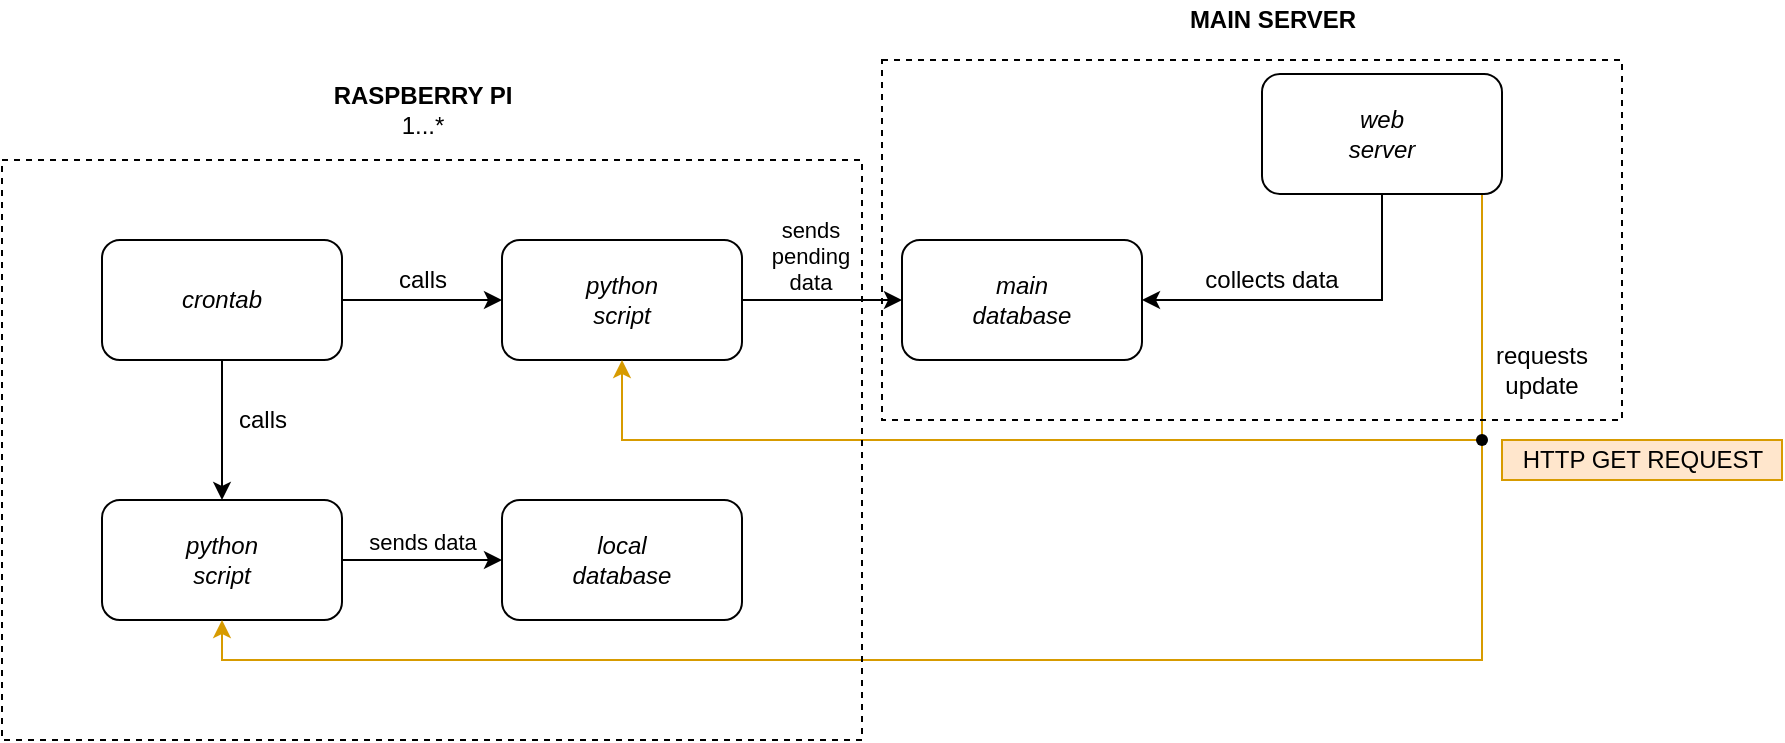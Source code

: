 <mxfile version="17.4.6" type="device"><diagram id="C5RBs43oDa-KdzZeNtuy" name="Page-1"><mxGraphModel dx="1426" dy="738" grid="1" gridSize="10" guides="1" tooltips="1" connect="1" arrows="1" fold="1" page="1" pageScale="1" pageWidth="1169" pageHeight="827" math="0" shadow="0"><root><mxCell id="WIyWlLk6GJQsqaUBKTNV-0"/><mxCell id="WIyWlLk6GJQsqaUBKTNV-1" parent="WIyWlLk6GJQsqaUBKTNV-0"/><mxCell id="PiFAELwR9zKjEJkJ5NC9-4" style="edgeStyle=orthogonalEdgeStyle;rounded=0;orthogonalLoop=1;jettySize=auto;html=1;exitX=0.5;exitY=1;exitDx=0;exitDy=0;entryX=0.5;entryY=0;entryDx=0;entryDy=0;" parent="WIyWlLk6GJQsqaUBKTNV-1" source="PiFAELwR9zKjEJkJ5NC9-1" target="PiFAELwR9zKjEJkJ5NC9-3" edge="1"><mxGeometry relative="1" as="geometry"/></mxCell><mxCell id="PiFAELwR9zKjEJkJ5NC9-12" style="edgeStyle=orthogonalEdgeStyle;rounded=0;orthogonalLoop=1;jettySize=auto;html=1;exitX=1;exitY=0.5;exitDx=0;exitDy=0;entryX=0;entryY=0.5;entryDx=0;entryDy=0;" parent="WIyWlLk6GJQsqaUBKTNV-1" source="PiFAELwR9zKjEJkJ5NC9-1" target="PiFAELwR9zKjEJkJ5NC9-11" edge="1"><mxGeometry relative="1" as="geometry"/></mxCell><mxCell id="PiFAELwR9zKjEJkJ5NC9-1" value="crontab" style="rounded=1;whiteSpace=wrap;html=1;fontStyle=2" parent="WIyWlLk6GJQsqaUBKTNV-1" vertex="1"><mxGeometry x="240" y="240" width="120" height="60" as="geometry"/></mxCell><mxCell id="PiFAELwR9zKjEJkJ5NC9-6" style="edgeStyle=orthogonalEdgeStyle;rounded=0;orthogonalLoop=1;jettySize=auto;html=1;exitX=1;exitY=0.5;exitDx=0;exitDy=0;" parent="WIyWlLk6GJQsqaUBKTNV-1" source="PiFAELwR9zKjEJkJ5NC9-3" edge="1"><mxGeometry relative="1" as="geometry"><mxPoint x="440" y="400" as="targetPoint"/></mxGeometry></mxCell><mxCell id="PiFAELwR9zKjEJkJ5NC9-7" value="sends data" style="edgeLabel;html=1;align=center;verticalAlign=middle;resizable=0;points=[];" parent="PiFAELwR9zKjEJkJ5NC9-6" vertex="1" connectable="0"><mxGeometry x="0.35" y="-2" relative="1" as="geometry"><mxPoint x="-14" y="-12" as="offset"/></mxGeometry></mxCell><mxCell id="PiFAELwR9zKjEJkJ5NC9-3" value="python&lt;br&gt;script" style="rounded=1;whiteSpace=wrap;html=1;fontStyle=2" parent="WIyWlLk6GJQsqaUBKTNV-1" vertex="1"><mxGeometry x="240" y="370" width="120" height="60" as="geometry"/></mxCell><mxCell id="PiFAELwR9zKjEJkJ5NC9-9" value="calls" style="text;html=1;align=center;verticalAlign=middle;resizable=0;points=[];autosize=1;strokeColor=none;fillColor=none;" parent="WIyWlLk6GJQsqaUBKTNV-1" vertex="1"><mxGeometry x="300" y="320" width="40" height="20" as="geometry"/></mxCell><mxCell id="PiFAELwR9zKjEJkJ5NC9-10" value="&lt;i&gt;local&lt;br&gt;database&lt;br&gt;&lt;/i&gt;" style="rounded=1;whiteSpace=wrap;html=1;" parent="WIyWlLk6GJQsqaUBKTNV-1" vertex="1"><mxGeometry x="440" y="370" width="120" height="60" as="geometry"/></mxCell><mxCell id="PiFAELwR9zKjEJkJ5NC9-15" style="edgeStyle=orthogonalEdgeStyle;rounded=0;orthogonalLoop=1;jettySize=auto;html=1;exitX=1;exitY=0.5;exitDx=0;exitDy=0;entryX=0;entryY=0.5;entryDx=0;entryDy=0;" parent="WIyWlLk6GJQsqaUBKTNV-1" source="PiFAELwR9zKjEJkJ5NC9-11" target="PiFAELwR9zKjEJkJ5NC9-14" edge="1"><mxGeometry relative="1" as="geometry"/></mxCell><mxCell id="PiFAELwR9zKjEJkJ5NC9-11" value="python&lt;br&gt;script" style="rounded=1;whiteSpace=wrap;html=1;fontStyle=2" parent="WIyWlLk6GJQsqaUBKTNV-1" vertex="1"><mxGeometry x="440" y="240" width="120" height="60" as="geometry"/></mxCell><mxCell id="PiFAELwR9zKjEJkJ5NC9-13" value="calls" style="text;html=1;align=center;verticalAlign=middle;resizable=0;points=[];autosize=1;strokeColor=none;fillColor=none;" parent="WIyWlLk6GJQsqaUBKTNV-1" vertex="1"><mxGeometry x="380" y="250" width="40" height="20" as="geometry"/></mxCell><mxCell id="PiFAELwR9zKjEJkJ5NC9-14" value="main&lt;br&gt;database" style="rounded=1;whiteSpace=wrap;html=1;fontStyle=2" parent="WIyWlLk6GJQsqaUBKTNV-1" vertex="1"><mxGeometry x="640" y="240" width="120" height="60" as="geometry"/></mxCell><mxCell id="PiFAELwR9zKjEJkJ5NC9-16" value="sends &lt;br&gt;pending &lt;br&gt;data" style="edgeLabel;html=1;align=center;verticalAlign=middle;resizable=0;points=[];" parent="WIyWlLk6GJQsqaUBKTNV-1" vertex="1" connectable="0"><mxGeometry x="600" y="250" as="geometry"><mxPoint x="-6" y="-2" as="offset"/></mxGeometry></mxCell><mxCell id="PiFAELwR9zKjEJkJ5NC9-24" style="edgeStyle=orthogonalEdgeStyle;rounded=0;orthogonalLoop=1;jettySize=auto;html=1;exitX=0.75;exitY=1;exitDx=0;exitDy=0;entryX=0.5;entryY=1;entryDx=0;entryDy=0;fillColor=#ffe6cc;strokeColor=#d79b00;" parent="WIyWlLk6GJQsqaUBKTNV-1" target="PiFAELwR9zKjEJkJ5NC9-3" edge="1"><mxGeometry relative="1" as="geometry"><Array as="points"><mxPoint x="930" y="450"/><mxPoint x="300" y="450"/></Array><mxPoint x="930" y="200" as="sourcePoint"/></mxGeometry></mxCell><mxCell id="PiFAELwR9zKjEJkJ5NC9-20" value="collects data" style="text;html=1;strokeColor=none;fillColor=none;align=center;verticalAlign=middle;whiteSpace=wrap;rounded=0;" parent="WIyWlLk6GJQsqaUBKTNV-1" vertex="1"><mxGeometry x="780" y="245" width="90" height="30" as="geometry"/></mxCell><mxCell id="fbB6SBBVFVEifLT4o6Rr-3" style="edgeStyle=orthogonalEdgeStyle;rounded=0;orthogonalLoop=1;jettySize=auto;html=1;exitX=0.5;exitY=1;exitDx=0;exitDy=0;entryX=1;entryY=0.5;entryDx=0;entryDy=0;" parent="WIyWlLk6GJQsqaUBKTNV-1" source="PiFAELwR9zKjEJkJ5NC9-21" target="PiFAELwR9zKjEJkJ5NC9-14" edge="1"><mxGeometry relative="1" as="geometry"/></mxCell><mxCell id="PiFAELwR9zKjEJkJ5NC9-21" value="&lt;i&gt;web&lt;br&gt;server&lt;br&gt;&lt;/i&gt;" style="rounded=1;whiteSpace=wrap;html=1;" parent="WIyWlLk6GJQsqaUBKTNV-1" vertex="1"><mxGeometry x="820" y="157" width="120" height="60" as="geometry"/></mxCell><mxCell id="PiFAELwR9zKjEJkJ5NC9-25" value="requests&lt;br&gt;update" style="text;html=1;strokeColor=none;fillColor=none;align=center;verticalAlign=middle;whiteSpace=wrap;rounded=0;" parent="WIyWlLk6GJQsqaUBKTNV-1" vertex="1"><mxGeometry x="930" y="290" width="60" height="30" as="geometry"/></mxCell><mxCell id="PiFAELwR9zKjEJkJ5NC9-26" value="" style="endArrow=classic;html=1;rounded=0;entryX=0.5;entryY=1;entryDx=0;entryDy=0;fillColor=#ffe6cc;strokeColor=#d79b00;" parent="WIyWlLk6GJQsqaUBKTNV-1" target="PiFAELwR9zKjEJkJ5NC9-11" edge="1"><mxGeometry width="50" height="50" relative="1" as="geometry"><mxPoint x="930" y="340" as="sourcePoint"/><mxPoint x="490" y="340" as="targetPoint"/><Array as="points"><mxPoint x="790" y="340"/><mxPoint x="500" y="340"/></Array></mxGeometry></mxCell><mxCell id="PiFAELwR9zKjEJkJ5NC9-33" value="" style="shape=waypoint;sketch=0;size=6;pointerEvents=1;points=[];fillColor=none;resizable=0;rotatable=0;perimeter=centerPerimeter;snapToPoint=1;rounded=1;" parent="WIyWlLk6GJQsqaUBKTNV-1" vertex="1"><mxGeometry x="910" y="320" width="40" height="40" as="geometry"/></mxCell><mxCell id="fbB6SBBVFVEifLT4o6Rr-1" value="" style="rounded=0;whiteSpace=wrap;html=1;fillColor=none;dashed=1;" parent="WIyWlLk6GJQsqaUBKTNV-1" vertex="1"><mxGeometry x="190" y="200" width="430" height="290" as="geometry"/></mxCell><mxCell id="fbB6SBBVFVEifLT4o6Rr-2" value="&lt;b&gt;RASPBERRY PI&lt;/b&gt;&lt;br&gt;1...*" style="text;html=1;align=center;verticalAlign=middle;resizable=0;points=[];autosize=1;strokeColor=none;fillColor=none;" parent="WIyWlLk6GJQsqaUBKTNV-1" vertex="1"><mxGeometry x="350" y="160" width="100" height="30" as="geometry"/></mxCell><mxCell id="fbB6SBBVFVEifLT4o6Rr-4" value="" style="rounded=0;whiteSpace=wrap;html=1;fillColor=none;dashed=1;" parent="WIyWlLk6GJQsqaUBKTNV-1" vertex="1"><mxGeometry x="630" y="150" width="370" height="180" as="geometry"/></mxCell><mxCell id="fbB6SBBVFVEifLT4o6Rr-5" value="&lt;b&gt;MAIN SERVER&lt;/b&gt;" style="text;html=1;align=center;verticalAlign=middle;resizable=0;points=[];autosize=1;strokeColor=none;fillColor=none;" parent="WIyWlLk6GJQsqaUBKTNV-1" vertex="1"><mxGeometry x="775" y="120" width="100" height="20" as="geometry"/></mxCell><mxCell id="lyMM9wLS8VSL9psB9R8G-0" value="HTTP GET REQUEST" style="text;html=1;align=center;verticalAlign=middle;resizable=0;points=[];autosize=1;strokeColor=#d79b00;fillColor=#ffe6cc;" vertex="1" parent="WIyWlLk6GJQsqaUBKTNV-1"><mxGeometry x="940" y="340" width="140" height="20" as="geometry"/></mxCell></root></mxGraphModel></diagram></mxfile>